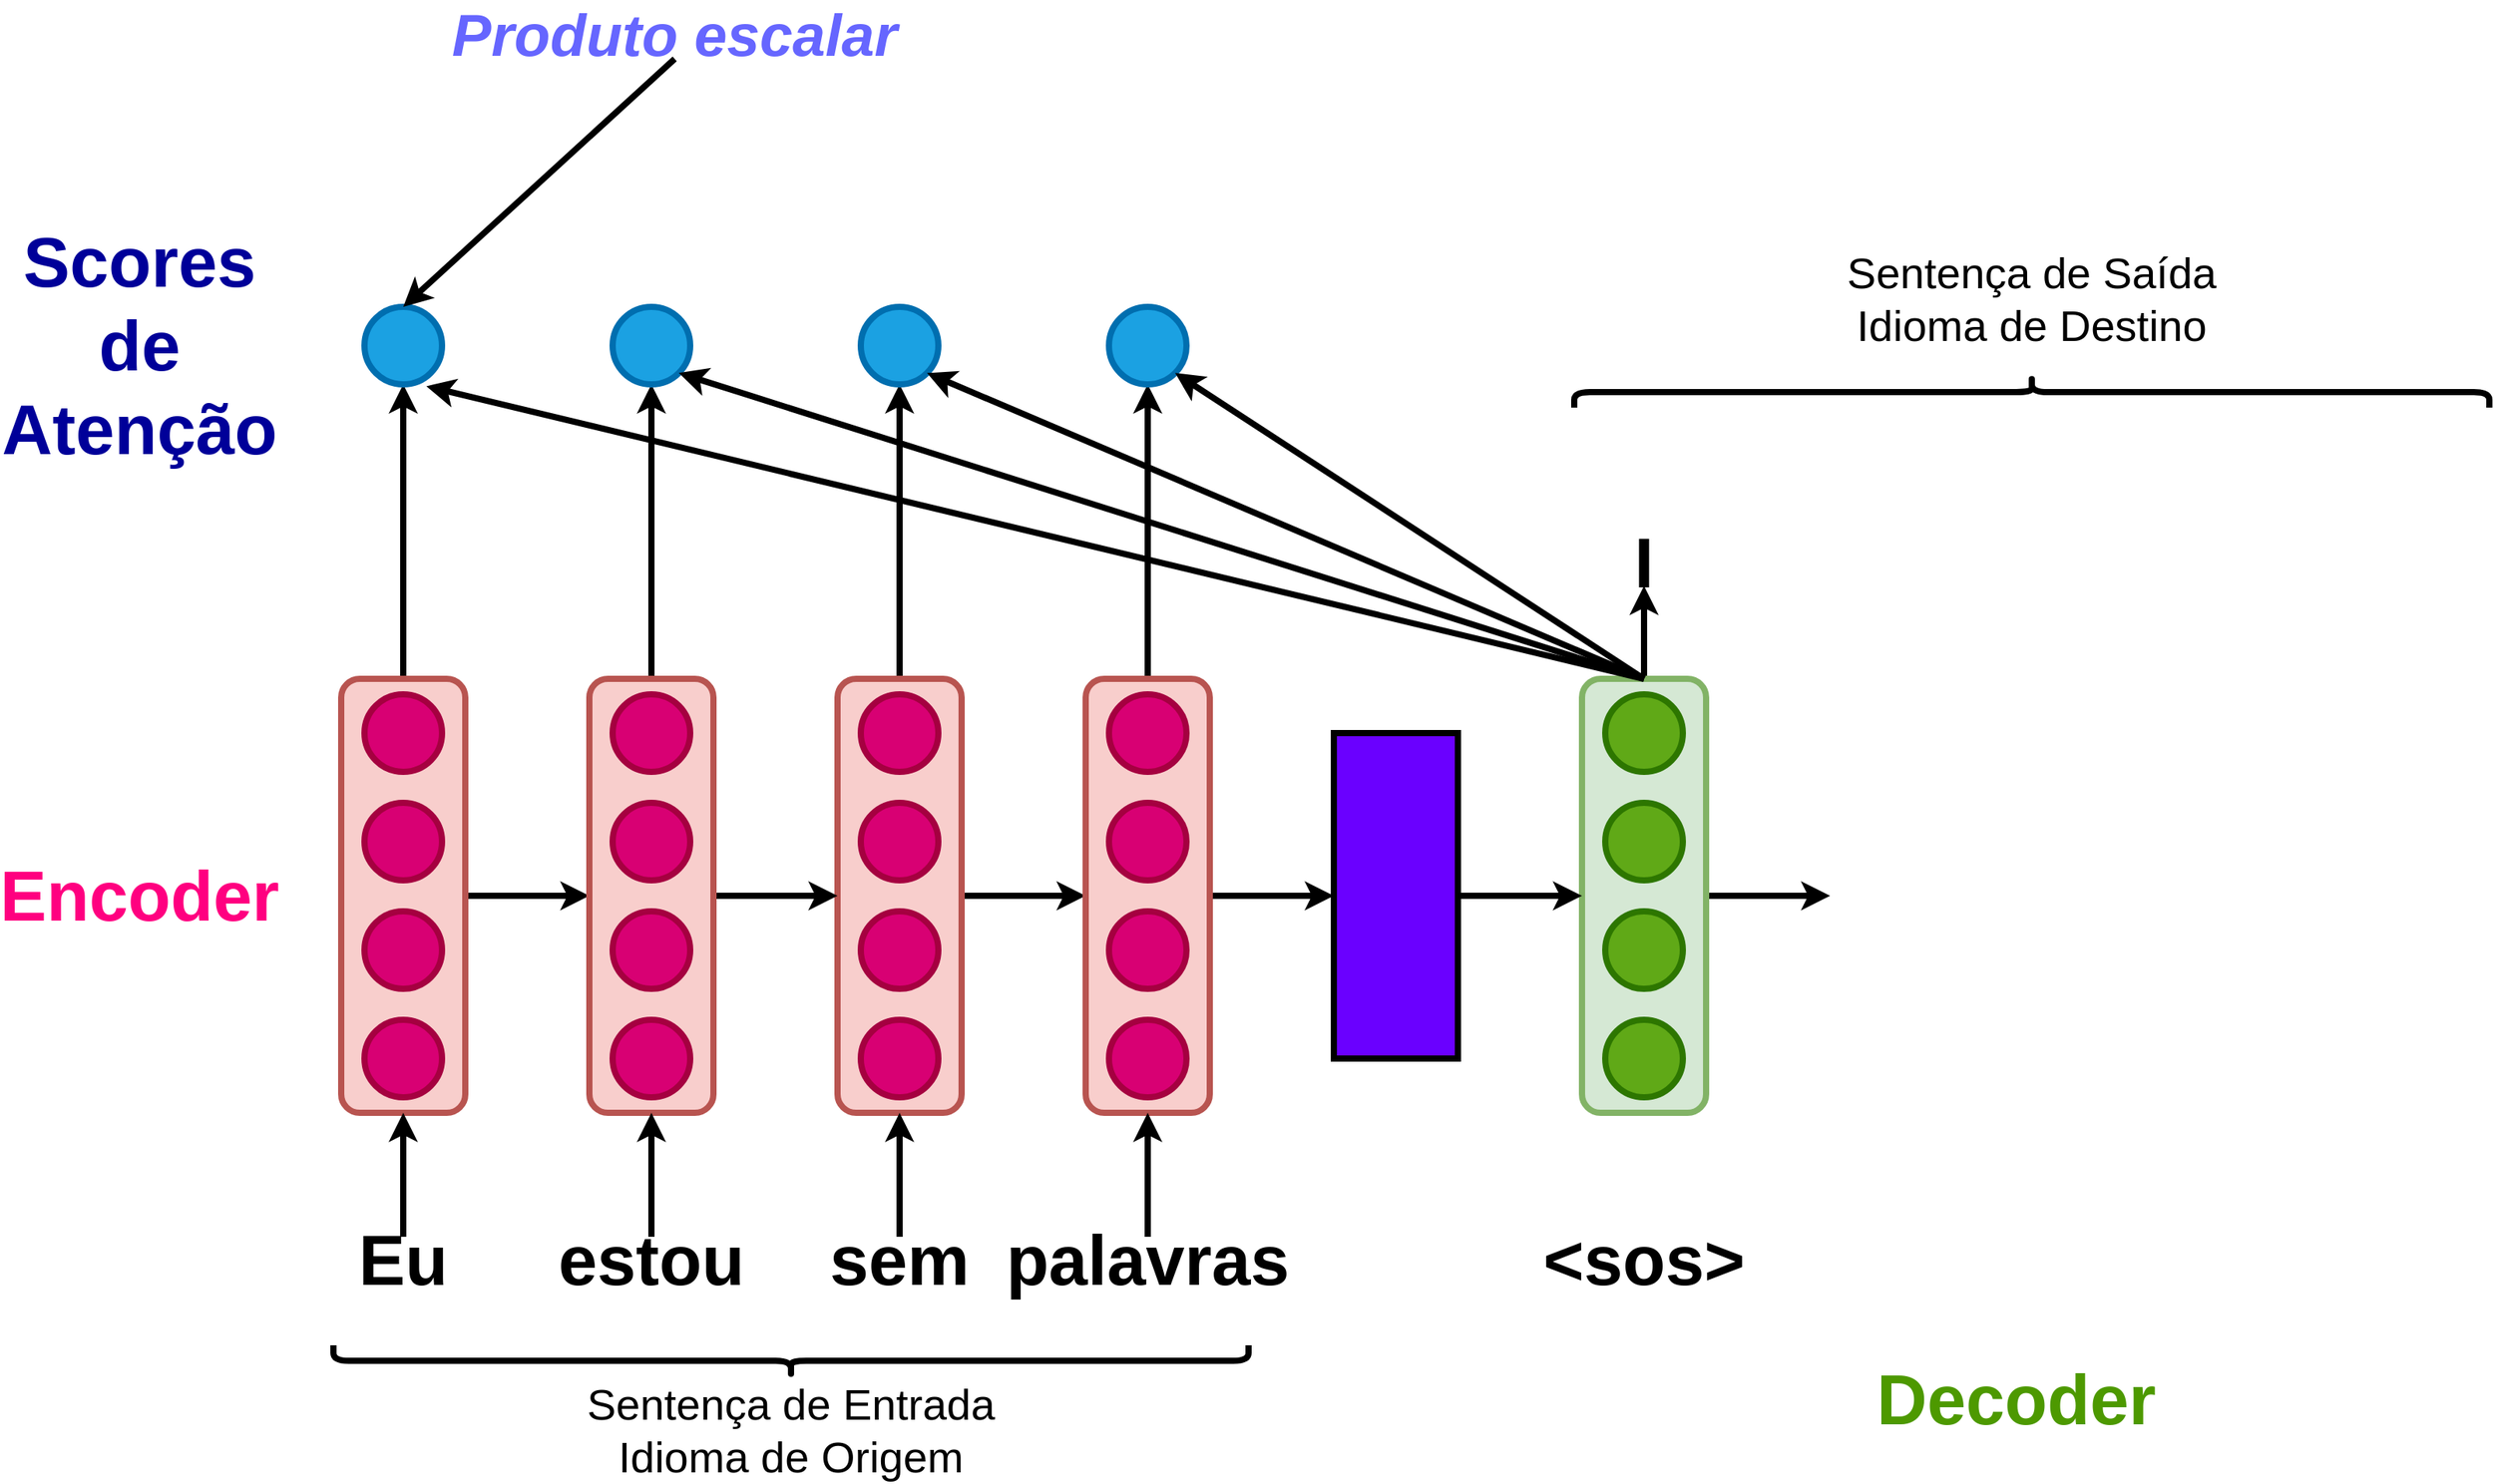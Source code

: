 <mxfile version="24.7.7">
  <diagram name="Page-1" id="dZyxfNhD-n-z6PO_wI8t">
    <mxGraphModel dx="2046" dy="1805" grid="1" gridSize="10" guides="1" tooltips="1" connect="1" arrows="1" fold="1" page="1" pageScale="1" pageWidth="850" pageHeight="1100" math="0" shadow="0">
      <root>
        <mxCell id="0" />
        <mxCell id="1" parent="0" />
        <mxCell id="oD6dHYvU6bk02aI6IjlI-1" style="edgeStyle=orthogonalEdgeStyle;rounded=0;orthogonalLoop=1;jettySize=auto;html=1;exitX=1;exitY=0.5;exitDx=0;exitDy=0;entryX=0;entryY=0.5;entryDx=0;entryDy=0;strokeWidth=4;" edge="1" parent="1" source="oD6dHYvU6bk02aI6IjlI-3" target="oD6dHYvU6bk02aI6IjlI-10">
          <mxGeometry relative="1" as="geometry" />
        </mxCell>
        <mxCell id="oD6dHYvU6bk02aI6IjlI-2" style="edgeStyle=orthogonalEdgeStyle;rounded=0;orthogonalLoop=1;jettySize=auto;html=1;exitX=0.5;exitY=0;exitDx=0;exitDy=0;entryX=0.5;entryY=1;entryDx=0;entryDy=0;strokeWidth=4;" edge="1" parent="1" source="oD6dHYvU6bk02aI6IjlI-3" target="oD6dHYvU6bk02aI6IjlI-57">
          <mxGeometry relative="1" as="geometry" />
        </mxCell>
        <mxCell id="oD6dHYvU6bk02aI6IjlI-3" value="" style="rounded=1;whiteSpace=wrap;html=1;fillColor=#f8cecc;strokeColor=#b85450;strokeWidth=4;" vertex="1" parent="1">
          <mxGeometry x="240" y="160" width="80" height="280" as="geometry" />
        </mxCell>
        <mxCell id="oD6dHYvU6bk02aI6IjlI-4" value="" style="ellipse;whiteSpace=wrap;html=1;aspect=fixed;fillColor=#d80073;strokeColor=#A50040;strokeWidth=4;fontColor=#ffffff;" vertex="1" parent="1">
          <mxGeometry x="255" y="170" width="50" height="50" as="geometry" />
        </mxCell>
        <mxCell id="oD6dHYvU6bk02aI6IjlI-5" value="" style="ellipse;whiteSpace=wrap;html=1;aspect=fixed;fillColor=#d80073;strokeColor=#A50040;strokeWidth=4;fontColor=#ffffff;" vertex="1" parent="1">
          <mxGeometry x="255" y="240" width="50" height="50" as="geometry" />
        </mxCell>
        <mxCell id="oD6dHYvU6bk02aI6IjlI-6" value="" style="ellipse;whiteSpace=wrap;html=1;aspect=fixed;fillColor=#d80073;strokeColor=#A50040;strokeWidth=4;fontColor=#ffffff;" vertex="1" parent="1">
          <mxGeometry x="255" y="310" width="50" height="50" as="geometry" />
        </mxCell>
        <mxCell id="oD6dHYvU6bk02aI6IjlI-7" value="" style="ellipse;whiteSpace=wrap;html=1;aspect=fixed;fillColor=#d80073;strokeColor=#A50040;strokeWidth=4;fontColor=#ffffff;" vertex="1" parent="1">
          <mxGeometry x="255" y="380" width="50" height="50" as="geometry" />
        </mxCell>
        <mxCell id="oD6dHYvU6bk02aI6IjlI-8" style="edgeStyle=orthogonalEdgeStyle;rounded=0;orthogonalLoop=1;jettySize=auto;html=1;exitX=1;exitY=0.5;exitDx=0;exitDy=0;entryX=0;entryY=0.5;entryDx=0;entryDy=0;strokeWidth=4;" edge="1" parent="1" source="oD6dHYvU6bk02aI6IjlI-10" target="oD6dHYvU6bk02aI6IjlI-28">
          <mxGeometry relative="1" as="geometry" />
        </mxCell>
        <mxCell id="oD6dHYvU6bk02aI6IjlI-9" style="edgeStyle=orthogonalEdgeStyle;rounded=0;orthogonalLoop=1;jettySize=auto;html=1;exitX=0.5;exitY=0;exitDx=0;exitDy=0;strokeWidth=4;" edge="1" parent="1" source="oD6dHYvU6bk02aI6IjlI-10" target="oD6dHYvU6bk02aI6IjlI-58">
          <mxGeometry relative="1" as="geometry" />
        </mxCell>
        <mxCell id="oD6dHYvU6bk02aI6IjlI-10" value="" style="rounded=1;whiteSpace=wrap;html=1;fillColor=#f8cecc;strokeColor=#b85450;strokeWidth=4;" vertex="1" parent="1">
          <mxGeometry x="400" y="160" width="80" height="280" as="geometry" />
        </mxCell>
        <mxCell id="oD6dHYvU6bk02aI6IjlI-11" value="" style="ellipse;whiteSpace=wrap;html=1;aspect=fixed;fillColor=#d80073;strokeColor=#A50040;strokeWidth=4;fontColor=#ffffff;" vertex="1" parent="1">
          <mxGeometry x="415" y="170" width="50" height="50" as="geometry" />
        </mxCell>
        <mxCell id="oD6dHYvU6bk02aI6IjlI-12" value="" style="ellipse;whiteSpace=wrap;html=1;aspect=fixed;fillColor=#d80073;strokeColor=#A50040;strokeWidth=4;fontColor=#ffffff;" vertex="1" parent="1">
          <mxGeometry x="415" y="240" width="50" height="50" as="geometry" />
        </mxCell>
        <mxCell id="oD6dHYvU6bk02aI6IjlI-13" value="" style="ellipse;whiteSpace=wrap;html=1;aspect=fixed;fillColor=#d80073;strokeColor=#A50040;strokeWidth=4;fontColor=#ffffff;" vertex="1" parent="1">
          <mxGeometry x="415" y="310" width="50" height="50" as="geometry" />
        </mxCell>
        <mxCell id="oD6dHYvU6bk02aI6IjlI-14" value="" style="ellipse;whiteSpace=wrap;html=1;aspect=fixed;fillColor=#d80073;strokeColor=#A50040;strokeWidth=4;fontColor=#ffffff;" vertex="1" parent="1">
          <mxGeometry x="415" y="380" width="50" height="50" as="geometry" />
        </mxCell>
        <mxCell id="oD6dHYvU6bk02aI6IjlI-15" style="edgeStyle=orthogonalEdgeStyle;rounded=0;orthogonalLoop=1;jettySize=auto;html=1;entryX=0.5;entryY=1;entryDx=0;entryDy=0;strokeWidth=4;" edge="1" parent="1" source="oD6dHYvU6bk02aI6IjlI-16" target="oD6dHYvU6bk02aI6IjlI-3">
          <mxGeometry relative="1" as="geometry" />
        </mxCell>
        <mxCell id="oD6dHYvU6bk02aI6IjlI-16" value="sem" style="text;html=1;align=center;verticalAlign=middle;whiteSpace=wrap;rounded=0;fontStyle=1;fontSize=45;" vertex="1" parent="1">
          <mxGeometry x="250" y="520" width="60" height="30" as="geometry" />
        </mxCell>
        <mxCell id="oD6dHYvU6bk02aI6IjlI-17" style="edgeStyle=orthogonalEdgeStyle;rounded=0;orthogonalLoop=1;jettySize=auto;html=1;entryX=0.5;entryY=1;entryDx=0;entryDy=0;strokeWidth=4;" edge="1" parent="1" source="oD6dHYvU6bk02aI6IjlI-18" target="oD6dHYvU6bk02aI6IjlI-10">
          <mxGeometry relative="1" as="geometry" />
        </mxCell>
        <mxCell id="oD6dHYvU6bk02aI6IjlI-18" value="palavras" style="text;html=1;align=center;verticalAlign=middle;whiteSpace=wrap;rounded=0;fontStyle=1;fontSize=45;" vertex="1" parent="1">
          <mxGeometry x="410" y="520" width="60" height="30" as="geometry" />
        </mxCell>
        <mxCell id="oD6dHYvU6bk02aI6IjlI-19" style="edgeStyle=orthogonalEdgeStyle;rounded=0;orthogonalLoop=1;jettySize=auto;html=1;exitX=0.5;exitY=0;exitDx=0;exitDy=0;strokeWidth=4;" edge="1" parent="1" source="oD6dHYvU6bk02aI6IjlI-21" target="oD6dHYvU6bk02aI6IjlI-47">
          <mxGeometry relative="1" as="geometry" />
        </mxCell>
        <mxCell id="oD6dHYvU6bk02aI6IjlI-20" style="edgeStyle=orthogonalEdgeStyle;rounded=0;orthogonalLoop=1;jettySize=auto;html=1;exitX=1;exitY=0.5;exitDx=0;exitDy=0;entryX=0;entryY=0.5;entryDx=0;entryDy=0;strokeWidth=4;" edge="1" parent="1" source="oD6dHYvU6bk02aI6IjlI-21">
          <mxGeometry relative="1" as="geometry">
            <mxPoint x="880" y="300" as="targetPoint" />
          </mxGeometry>
        </mxCell>
        <mxCell id="oD6dHYvU6bk02aI6IjlI-21" value="" style="rounded=1;whiteSpace=wrap;html=1;fillColor=#d5e8d4;strokeColor=#82b366;strokeWidth=4;" vertex="1" parent="1">
          <mxGeometry x="720" y="160" width="80" height="280" as="geometry" />
        </mxCell>
        <mxCell id="oD6dHYvU6bk02aI6IjlI-22" value="" style="ellipse;whiteSpace=wrap;html=1;aspect=fixed;fillColor=#60a917;strokeColor=#2D7600;strokeWidth=4;fontColor=#ffffff;" vertex="1" parent="1">
          <mxGeometry x="735" y="170" width="50" height="50" as="geometry" />
        </mxCell>
        <mxCell id="oD6dHYvU6bk02aI6IjlI-23" value="" style="ellipse;whiteSpace=wrap;html=1;aspect=fixed;fillColor=#60a917;strokeColor=#2D7600;strokeWidth=4;fontColor=#ffffff;" vertex="1" parent="1">
          <mxGeometry x="735" y="240" width="50" height="50" as="geometry" />
        </mxCell>
        <mxCell id="oD6dHYvU6bk02aI6IjlI-24" value="" style="ellipse;whiteSpace=wrap;html=1;aspect=fixed;fillColor=#60a917;strokeColor=#2D7600;strokeWidth=4;fontColor=#ffffff;" vertex="1" parent="1">
          <mxGeometry x="735" y="310" width="50" height="50" as="geometry" />
        </mxCell>
        <mxCell id="oD6dHYvU6bk02aI6IjlI-25" value="" style="ellipse;whiteSpace=wrap;html=1;aspect=fixed;fillColor=#60a917;strokeColor=#2D7600;strokeWidth=4;fontColor=#ffffff;" vertex="1" parent="1">
          <mxGeometry x="735" y="380" width="50" height="50" as="geometry" />
        </mxCell>
        <mxCell id="oD6dHYvU6bk02aI6IjlI-26" value="&amp;lt;sos&amp;gt;" style="text;html=1;align=center;verticalAlign=middle;whiteSpace=wrap;rounded=0;fontStyle=1;fontSize=45;" vertex="1" parent="1">
          <mxGeometry x="730" y="520" width="60" height="30" as="geometry" />
        </mxCell>
        <mxCell id="oD6dHYvU6bk02aI6IjlI-27" style="edgeStyle=orthogonalEdgeStyle;rounded=0;orthogonalLoop=1;jettySize=auto;html=1;exitX=1;exitY=0.5;exitDx=0;exitDy=0;entryX=0;entryY=0.5;entryDx=0;entryDy=0;strokeWidth=4;" edge="1" parent="1" source="oD6dHYvU6bk02aI6IjlI-28" target="oD6dHYvU6bk02aI6IjlI-21">
          <mxGeometry relative="1" as="geometry" />
        </mxCell>
        <mxCell id="oD6dHYvU6bk02aI6IjlI-28" value="" style="rounded=0;whiteSpace=wrap;html=1;fillColor=#6a00ff;fontColor=#ffffff;strokeColor=#000000;strokeWidth=4;" vertex="1" parent="1">
          <mxGeometry x="560" y="195" width="80" height="210" as="geometry" />
        </mxCell>
        <mxCell id="oD6dHYvU6bk02aI6IjlI-29" style="edgeStyle=orthogonalEdgeStyle;rounded=0;orthogonalLoop=1;jettySize=auto;html=1;exitX=1;exitY=0.5;exitDx=0;exitDy=0;entryX=0;entryY=0.5;entryDx=0;entryDy=0;strokeWidth=4;" edge="1" parent="1" source="oD6dHYvU6bk02aI6IjlI-31" target="oD6dHYvU6bk02aI6IjlI-38">
          <mxGeometry relative="1" as="geometry" />
        </mxCell>
        <mxCell id="oD6dHYvU6bk02aI6IjlI-30" style="edgeStyle=orthogonalEdgeStyle;rounded=0;orthogonalLoop=1;jettySize=auto;html=1;entryX=0.5;entryY=1;entryDx=0;entryDy=0;strokeWidth=4;" edge="1" parent="1" source="oD6dHYvU6bk02aI6IjlI-31" target="oD6dHYvU6bk02aI6IjlI-54">
          <mxGeometry relative="1" as="geometry" />
        </mxCell>
        <mxCell id="oD6dHYvU6bk02aI6IjlI-31" value="" style="rounded=1;whiteSpace=wrap;html=1;fillColor=#f8cecc;strokeColor=#b85450;strokeWidth=4;" vertex="1" parent="1">
          <mxGeometry x="-80" y="160" width="80" height="280" as="geometry" />
        </mxCell>
        <mxCell id="oD6dHYvU6bk02aI6IjlI-32" value="" style="ellipse;whiteSpace=wrap;html=1;aspect=fixed;fillColor=#d80073;strokeColor=#A50040;strokeWidth=4;fontColor=#ffffff;" vertex="1" parent="1">
          <mxGeometry x="-65" y="170" width="50" height="50" as="geometry" />
        </mxCell>
        <mxCell id="oD6dHYvU6bk02aI6IjlI-33" value="" style="ellipse;whiteSpace=wrap;html=1;aspect=fixed;fillColor=#d80073;strokeColor=#A50040;strokeWidth=4;fontColor=#ffffff;" vertex="1" parent="1">
          <mxGeometry x="-65" y="240" width="50" height="50" as="geometry" />
        </mxCell>
        <mxCell id="oD6dHYvU6bk02aI6IjlI-34" value="" style="ellipse;whiteSpace=wrap;html=1;aspect=fixed;fillColor=#d80073;strokeColor=#A50040;strokeWidth=4;fontColor=#ffffff;" vertex="1" parent="1">
          <mxGeometry x="-65" y="310" width="50" height="50" as="geometry" />
        </mxCell>
        <mxCell id="oD6dHYvU6bk02aI6IjlI-35" value="" style="ellipse;whiteSpace=wrap;html=1;aspect=fixed;fillColor=#d80073;strokeColor=#A50040;strokeWidth=4;fontColor=#ffffff;" vertex="1" parent="1">
          <mxGeometry x="-65" y="380" width="50" height="50" as="geometry" />
        </mxCell>
        <mxCell id="oD6dHYvU6bk02aI6IjlI-36" style="edgeStyle=orthogonalEdgeStyle;rounded=0;orthogonalLoop=1;jettySize=auto;html=1;exitX=1;exitY=0.5;exitDx=0;exitDy=0;entryX=0;entryY=0.5;entryDx=0;entryDy=0;strokeWidth=4;" edge="1" parent="1" source="oD6dHYvU6bk02aI6IjlI-38" target="oD6dHYvU6bk02aI6IjlI-3">
          <mxGeometry relative="1" as="geometry" />
        </mxCell>
        <mxCell id="oD6dHYvU6bk02aI6IjlI-37" style="edgeStyle=orthogonalEdgeStyle;rounded=0;orthogonalLoop=1;jettySize=auto;html=1;exitX=0.5;exitY=0;exitDx=0;exitDy=0;entryX=0.5;entryY=1;entryDx=0;entryDy=0;strokeWidth=4;" edge="1" parent="1" source="oD6dHYvU6bk02aI6IjlI-38" target="oD6dHYvU6bk02aI6IjlI-56">
          <mxGeometry relative="1" as="geometry" />
        </mxCell>
        <mxCell id="oD6dHYvU6bk02aI6IjlI-38" value="" style="rounded=1;whiteSpace=wrap;html=1;fillColor=#f8cecc;strokeColor=#b85450;strokeWidth=4;" vertex="1" parent="1">
          <mxGeometry x="80" y="160" width="80" height="280" as="geometry" />
        </mxCell>
        <mxCell id="oD6dHYvU6bk02aI6IjlI-39" value="" style="ellipse;whiteSpace=wrap;html=1;aspect=fixed;fillColor=#d80073;strokeColor=#A50040;strokeWidth=4;fontColor=#ffffff;" vertex="1" parent="1">
          <mxGeometry x="95" y="170" width="50" height="50" as="geometry" />
        </mxCell>
        <mxCell id="oD6dHYvU6bk02aI6IjlI-40" value="" style="ellipse;whiteSpace=wrap;html=1;aspect=fixed;fillColor=#d80073;strokeColor=#A50040;strokeWidth=4;fontColor=#ffffff;" vertex="1" parent="1">
          <mxGeometry x="95" y="240" width="50" height="50" as="geometry" />
        </mxCell>
        <mxCell id="oD6dHYvU6bk02aI6IjlI-41" value="" style="ellipse;whiteSpace=wrap;html=1;aspect=fixed;fillColor=#d80073;strokeColor=#A50040;strokeWidth=4;fontColor=#ffffff;" vertex="1" parent="1">
          <mxGeometry x="95" y="310" width="50" height="50" as="geometry" />
        </mxCell>
        <mxCell id="oD6dHYvU6bk02aI6IjlI-42" value="" style="ellipse;whiteSpace=wrap;html=1;aspect=fixed;fillColor=#d80073;strokeColor=#A50040;strokeWidth=4;fontColor=#ffffff;" vertex="1" parent="1">
          <mxGeometry x="95" y="380" width="50" height="50" as="geometry" />
        </mxCell>
        <mxCell id="oD6dHYvU6bk02aI6IjlI-43" style="edgeStyle=orthogonalEdgeStyle;rounded=0;orthogonalLoop=1;jettySize=auto;html=1;entryX=0.5;entryY=1;entryDx=0;entryDy=0;strokeWidth=4;" edge="1" parent="1" source="oD6dHYvU6bk02aI6IjlI-44" target="oD6dHYvU6bk02aI6IjlI-31">
          <mxGeometry relative="1" as="geometry" />
        </mxCell>
        <mxCell id="oD6dHYvU6bk02aI6IjlI-44" value="Eu" style="text;html=1;align=center;verticalAlign=middle;whiteSpace=wrap;rounded=0;fontStyle=1;fontSize=45;" vertex="1" parent="1">
          <mxGeometry x="-70" y="520" width="60" height="30" as="geometry" />
        </mxCell>
        <mxCell id="oD6dHYvU6bk02aI6IjlI-45" style="edgeStyle=orthogonalEdgeStyle;rounded=0;orthogonalLoop=1;jettySize=auto;html=1;entryX=0.5;entryY=1;entryDx=0;entryDy=0;strokeWidth=4;" edge="1" parent="1" source="oD6dHYvU6bk02aI6IjlI-46" target="oD6dHYvU6bk02aI6IjlI-38">
          <mxGeometry relative="1" as="geometry" />
        </mxCell>
        <mxCell id="oD6dHYvU6bk02aI6IjlI-46" value="estou" style="text;html=1;align=center;verticalAlign=middle;whiteSpace=wrap;rounded=0;fontStyle=1;fontSize=45;" vertex="1" parent="1">
          <mxGeometry x="90" y="520" width="60" height="30" as="geometry" />
        </mxCell>
        <mxCell id="oD6dHYvU6bk02aI6IjlI-47" value="I" style="text;html=1;align=center;verticalAlign=middle;whiteSpace=wrap;rounded=0;fontStyle=1;fontSize=45;" vertex="1" parent="1">
          <mxGeometry x="730" y="70" width="60" height="30" as="geometry" />
        </mxCell>
        <mxCell id="oD6dHYvU6bk02aI6IjlI-48" value="" style="shape=curlyBracket;whiteSpace=wrap;html=1;rounded=1;labelPosition=left;verticalLabelPosition=middle;align=right;verticalAlign=middle;rotation=-90;strokeWidth=4;" vertex="1" parent="1">
          <mxGeometry x="200" y="305" width="20" height="590" as="geometry" />
        </mxCell>
        <mxCell id="oD6dHYvU6bk02aI6IjlI-49" value="Sentença de Entrada&lt;div style=&quot;font-size: 28px;&quot;&gt;Idioma de Origem&lt;/div&gt;" style="text;html=1;align=center;verticalAlign=middle;whiteSpace=wrap;rounded=0;fontSize=28;" vertex="1" parent="1">
          <mxGeometry x="50" y="630" width="320" height="30" as="geometry" />
        </mxCell>
        <mxCell id="oD6dHYvU6bk02aI6IjlI-50" value="" style="shape=curlyBracket;whiteSpace=wrap;html=1;rounded=1;labelPosition=left;verticalLabelPosition=middle;align=right;verticalAlign=middle;rotation=90;strokeWidth=4;" vertex="1" parent="1">
          <mxGeometry x="1000" y="-320" width="20" height="590" as="geometry" />
        </mxCell>
        <mxCell id="oD6dHYvU6bk02aI6IjlI-51" value="Sentença de Saída&lt;div style=&quot;font-size: 28px;&quot;&gt;Idioma de Destino&lt;/div&gt;" style="text;html=1;align=center;verticalAlign=middle;whiteSpace=wrap;rounded=0;fontSize=28;" vertex="1" parent="1">
          <mxGeometry x="850" y="-100" width="320" height="30" as="geometry" />
        </mxCell>
        <mxCell id="oD6dHYvU6bk02aI6IjlI-52" value="Encoder" style="text;html=1;align=center;verticalAlign=middle;whiteSpace=wrap;rounded=0;fontColor=#FF0080;fontStyle=1;fontSize=45;" vertex="1" parent="1">
          <mxGeometry x="-240" y="285" width="60" height="30" as="geometry" />
        </mxCell>
        <mxCell id="oD6dHYvU6bk02aI6IjlI-53" value="Decoder" style="text;html=1;align=center;verticalAlign=middle;whiteSpace=wrap;rounded=0;fontColor=#4D9900;fontStyle=1;fontSize=45;" vertex="1" parent="1">
          <mxGeometry x="970" y="610" width="60" height="30" as="geometry" />
        </mxCell>
        <mxCell id="oD6dHYvU6bk02aI6IjlI-54" value="" style="ellipse;whiteSpace=wrap;html=1;aspect=fixed;fillColor=#1ba1e2;strokeColor=#006EAF;strokeWidth=4;fontColor=#ffffff;" vertex="1" parent="1">
          <mxGeometry x="-65" y="-80" width="50" height="50" as="geometry" />
        </mxCell>
        <mxCell id="oD6dHYvU6bk02aI6IjlI-55" value="" style="endArrow=classic;html=1;rounded=0;exitX=0.5;exitY=0;exitDx=0;exitDy=0;entryX=0.798;entryY=1.024;entryDx=0;entryDy=0;entryPerimeter=0;strokeWidth=4;" edge="1" parent="1" source="oD6dHYvU6bk02aI6IjlI-21" target="oD6dHYvU6bk02aI6IjlI-54">
          <mxGeometry width="50" height="50" relative="1" as="geometry">
            <mxPoint x="280" y="230" as="sourcePoint" />
            <mxPoint x="330" y="180" as="targetPoint" />
          </mxGeometry>
        </mxCell>
        <mxCell id="oD6dHYvU6bk02aI6IjlI-56" value="" style="ellipse;whiteSpace=wrap;html=1;aspect=fixed;fillColor=#1ba1e2;strokeColor=#006EAF;strokeWidth=4;fontColor=#ffffff;" vertex="1" parent="1">
          <mxGeometry x="95" y="-80" width="50" height="50" as="geometry" />
        </mxCell>
        <mxCell id="oD6dHYvU6bk02aI6IjlI-57" value="" style="ellipse;whiteSpace=wrap;html=1;aspect=fixed;fillColor=#1ba1e2;strokeColor=#006EAF;strokeWidth=4;fontColor=#ffffff;" vertex="1" parent="1">
          <mxGeometry x="255" y="-80" width="50" height="50" as="geometry" />
        </mxCell>
        <mxCell id="oD6dHYvU6bk02aI6IjlI-58" value="" style="ellipse;whiteSpace=wrap;html=1;aspect=fixed;fillColor=#1ba1e2;strokeColor=#006EAF;strokeWidth=4;fontColor=#ffffff;" vertex="1" parent="1">
          <mxGeometry x="415" y="-80" width="50" height="50" as="geometry" />
        </mxCell>
        <mxCell id="oD6dHYvU6bk02aI6IjlI-59" value="" style="endArrow=classic;html=1;rounded=0;entryX=1;entryY=1;entryDx=0;entryDy=0;strokeWidth=4;" edge="1" parent="1" target="oD6dHYvU6bk02aI6IjlI-56">
          <mxGeometry width="50" height="50" relative="1" as="geometry">
            <mxPoint x="760" y="160" as="sourcePoint" />
            <mxPoint x="-15" y="-19" as="targetPoint" />
          </mxGeometry>
        </mxCell>
        <mxCell id="oD6dHYvU6bk02aI6IjlI-60" value="" style="endArrow=classic;html=1;rounded=0;exitX=0.5;exitY=0;exitDx=0;exitDy=0;entryX=1;entryY=1;entryDx=0;entryDy=0;strokeWidth=4;" edge="1" parent="1" source="oD6dHYvU6bk02aI6IjlI-21" target="oD6dHYvU6bk02aI6IjlI-57">
          <mxGeometry width="50" height="50" relative="1" as="geometry">
            <mxPoint x="1080" y="160" as="sourcePoint" />
            <mxPoint x="-5" y="-9" as="targetPoint" />
          </mxGeometry>
        </mxCell>
        <mxCell id="oD6dHYvU6bk02aI6IjlI-61" value="" style="endArrow=classic;html=1;rounded=0;exitX=0.5;exitY=0;exitDx=0;exitDy=0;entryX=1;entryY=1;entryDx=0;entryDy=0;strokeWidth=4;" edge="1" parent="1" source="oD6dHYvU6bk02aI6IjlI-21" target="oD6dHYvU6bk02aI6IjlI-58">
          <mxGeometry width="50" height="50" relative="1" as="geometry">
            <mxPoint x="1240" y="160" as="sourcePoint" />
            <mxPoint x="470" y="-30" as="targetPoint" />
          </mxGeometry>
        </mxCell>
        <mxCell id="oD6dHYvU6bk02aI6IjlI-62" value="Scores&lt;div&gt;de Atenção&lt;/div&gt;" style="text;html=1;align=center;verticalAlign=middle;whiteSpace=wrap;rounded=0;fontColor=#000099;fontStyle=1;fontSize=45;" vertex="1" parent="1">
          <mxGeometry x="-250" y="-70" width="80" height="30" as="geometry" />
        </mxCell>
        <mxCell id="oD6dHYvU6bk02aI6IjlI-63" value="Produto escalar" style="text;html=1;align=center;verticalAlign=middle;whiteSpace=wrap;rounded=0;fontColor=#6666FF;fontSize=38;fontStyle=3" vertex="1" parent="1">
          <mxGeometry x="-30" y="-270" width="330" height="30" as="geometry" />
        </mxCell>
        <mxCell id="oD6dHYvU6bk02aI6IjlI-64" value="" style="endArrow=classic;html=1;rounded=0;exitX=0.5;exitY=1;exitDx=0;exitDy=0;entryX=0.5;entryY=0;entryDx=0;entryDy=0;strokeWidth=4;" edge="1" parent="1" source="oD6dHYvU6bk02aI6IjlI-63" target="oD6dHYvU6bk02aI6IjlI-54">
          <mxGeometry width="50" height="50" relative="1" as="geometry">
            <mxPoint x="380" y="10" as="sourcePoint" />
            <mxPoint x="430" y="-40" as="targetPoint" />
          </mxGeometry>
        </mxCell>
      </root>
    </mxGraphModel>
  </diagram>
</mxfile>
